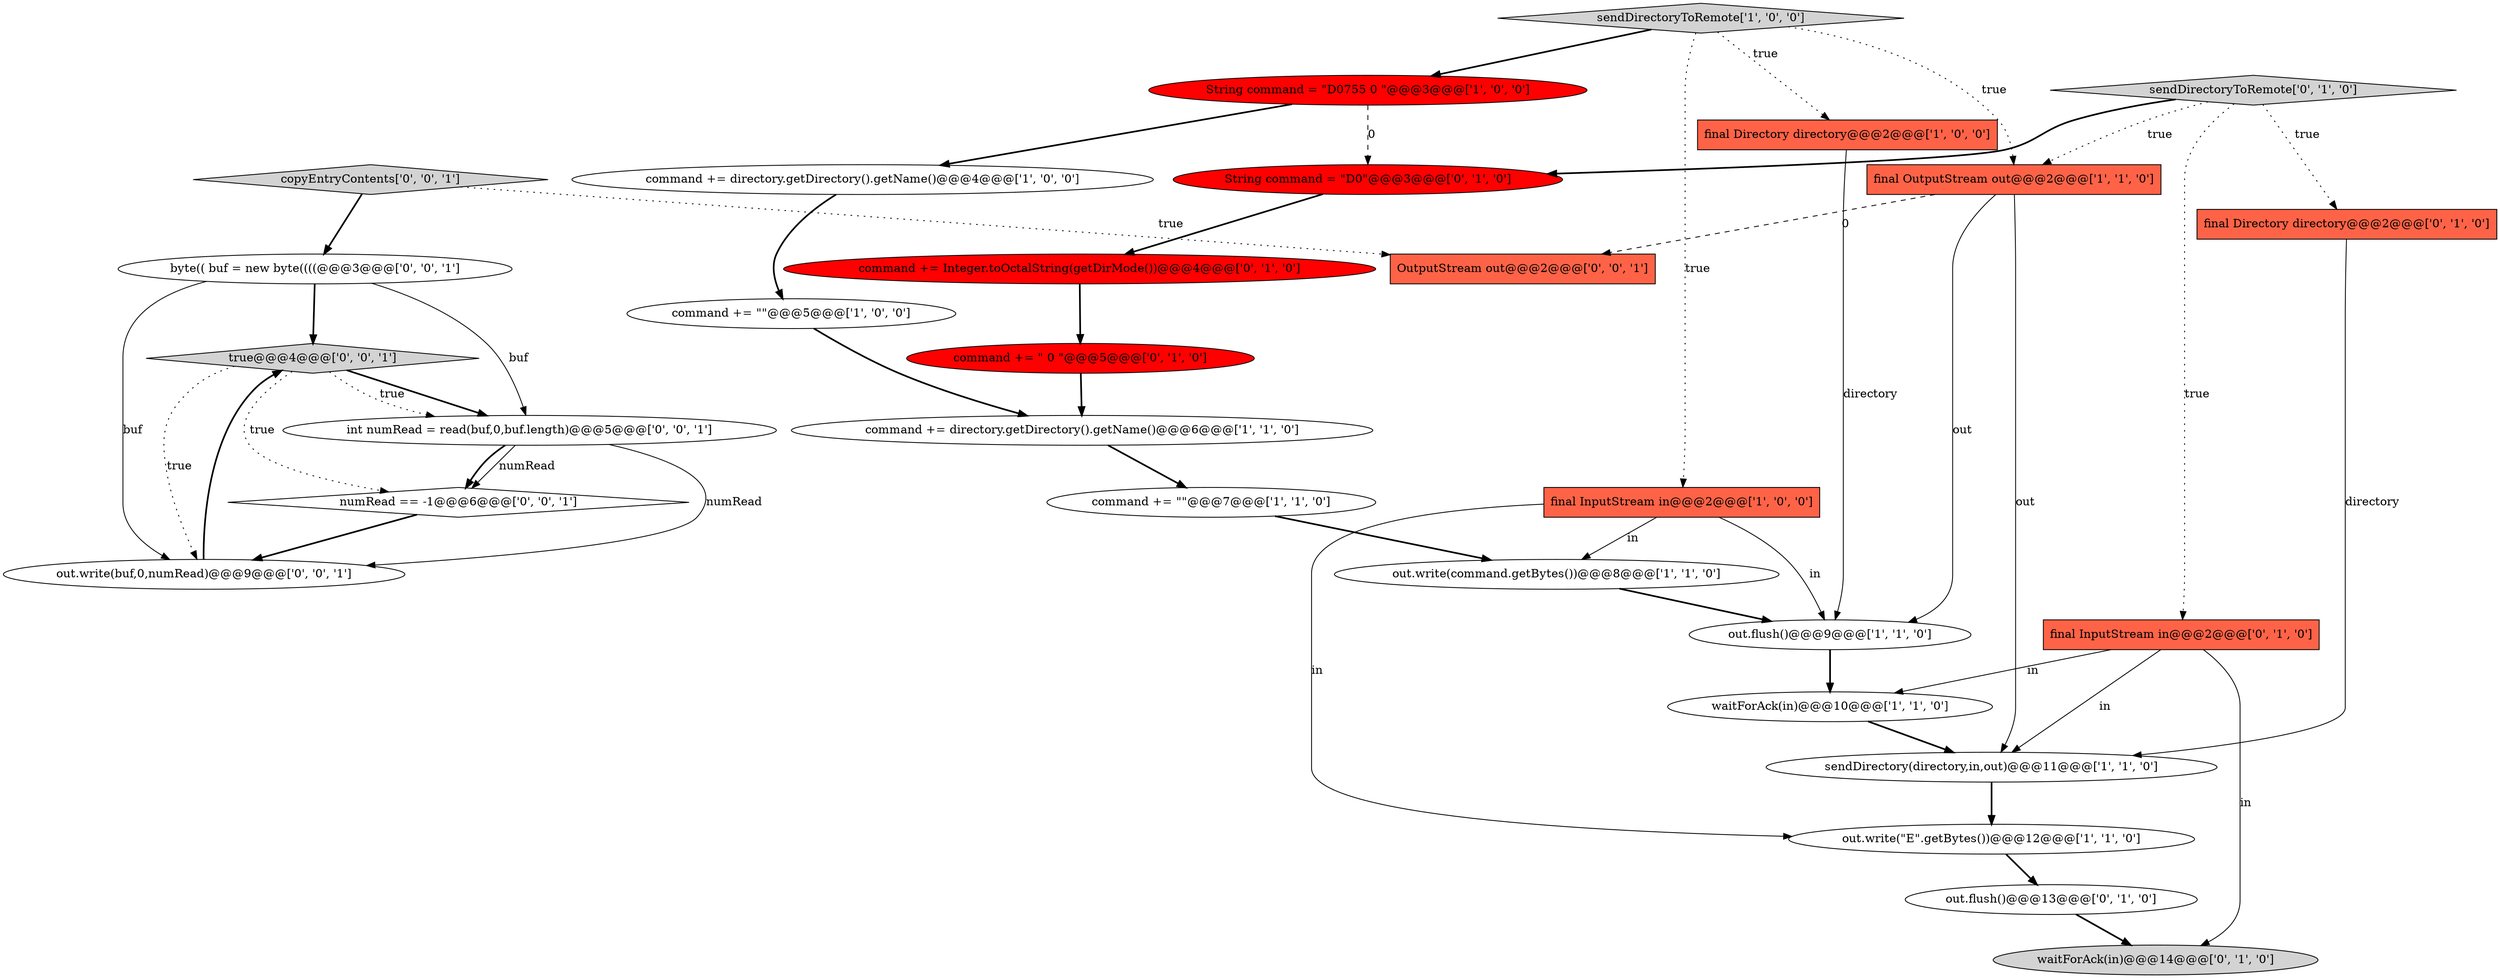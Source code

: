 digraph {
25 [style = filled, label = "copyEntryContents['0', '0', '1']", fillcolor = lightgray, shape = diamond image = "AAA0AAABBB3BBB"];
10 [style = filled, label = "String command = \"D0755 0 \"@@@3@@@['1', '0', '0']", fillcolor = red, shape = ellipse image = "AAA1AAABBB1BBB"];
7 [style = filled, label = "out.write(command.getBytes())@@@8@@@['1', '1', '0']", fillcolor = white, shape = ellipse image = "AAA0AAABBB1BBB"];
11 [style = filled, label = "final InputStream in@@@2@@@['1', '0', '0']", fillcolor = tomato, shape = box image = "AAA0AAABBB1BBB"];
22 [style = filled, label = "byte(( buf = new byte((((@@@3@@@['0', '0', '1']", fillcolor = white, shape = ellipse image = "AAA0AAABBB3BBB"];
24 [style = filled, label = "OutputStream out@@@2@@@['0', '0', '1']", fillcolor = tomato, shape = box image = "AAA0AAABBB3BBB"];
18 [style = filled, label = "command += \" 0 \"@@@5@@@['0', '1', '0']", fillcolor = red, shape = ellipse image = "AAA1AAABBB2BBB"];
6 [style = filled, label = "out.write(\"E\".getBytes())@@@12@@@['1', '1', '0']", fillcolor = white, shape = ellipse image = "AAA0AAABBB1BBB"];
17 [style = filled, label = "final InputStream in@@@2@@@['0', '1', '0']", fillcolor = tomato, shape = box image = "AAA0AAABBB2BBB"];
3 [style = filled, label = "command += \"\"@@@7@@@['1', '1', '0']", fillcolor = white, shape = ellipse image = "AAA0AAABBB1BBB"];
9 [style = filled, label = "command += directory.getDirectory().getName()@@@6@@@['1', '1', '0']", fillcolor = white, shape = ellipse image = "AAA0AAABBB1BBB"];
14 [style = filled, label = "sendDirectoryToRemote['0', '1', '0']", fillcolor = lightgray, shape = diamond image = "AAA0AAABBB2BBB"];
1 [style = filled, label = "command += directory.getDirectory().getName()@@@4@@@['1', '0', '0']", fillcolor = white, shape = ellipse image = "AAA0AAABBB1BBB"];
21 [style = filled, label = "out.flush()@@@13@@@['0', '1', '0']", fillcolor = white, shape = ellipse image = "AAA0AAABBB2BBB"];
23 [style = filled, label = "true@@@4@@@['0', '0', '1']", fillcolor = lightgray, shape = diamond image = "AAA0AAABBB3BBB"];
16 [style = filled, label = "waitForAck(in)@@@14@@@['0', '1', '0']", fillcolor = lightgray, shape = ellipse image = "AAA0AAABBB2BBB"];
15 [style = filled, label = "final Directory directory@@@2@@@['0', '1', '0']", fillcolor = tomato, shape = box image = "AAA0AAABBB2BBB"];
27 [style = filled, label = "out.write(buf,0,numRead)@@@9@@@['0', '0', '1']", fillcolor = white, shape = ellipse image = "AAA0AAABBB3BBB"];
28 [style = filled, label = "numRead == -1@@@6@@@['0', '0', '1']", fillcolor = white, shape = diamond image = "AAA0AAABBB3BBB"];
2 [style = filled, label = "out.flush()@@@9@@@['1', '1', '0']", fillcolor = white, shape = ellipse image = "AAA0AAABBB1BBB"];
19 [style = filled, label = "command += Integer.toOctalString(getDirMode())@@@4@@@['0', '1', '0']", fillcolor = red, shape = ellipse image = "AAA1AAABBB2BBB"];
26 [style = filled, label = "int numRead = read(buf,0,buf.length)@@@5@@@['0', '0', '1']", fillcolor = white, shape = ellipse image = "AAA0AAABBB3BBB"];
5 [style = filled, label = "final Directory directory@@@2@@@['1', '0', '0']", fillcolor = tomato, shape = box image = "AAA0AAABBB1BBB"];
20 [style = filled, label = "String command = \"D0\"@@@3@@@['0', '1', '0']", fillcolor = red, shape = ellipse image = "AAA1AAABBB2BBB"];
4 [style = filled, label = "sendDirectoryToRemote['1', '0', '0']", fillcolor = lightgray, shape = diamond image = "AAA0AAABBB1BBB"];
12 [style = filled, label = "final OutputStream out@@@2@@@['1', '1', '0']", fillcolor = tomato, shape = box image = "AAA0AAABBB1BBB"];
13 [style = filled, label = "sendDirectory(directory,in,out)@@@11@@@['1', '1', '0']", fillcolor = white, shape = ellipse image = "AAA0AAABBB1BBB"];
8 [style = filled, label = "command += \"\"@@@5@@@['1', '0', '0']", fillcolor = white, shape = ellipse image = "AAA0AAABBB1BBB"];
0 [style = filled, label = "waitForAck(in)@@@10@@@['1', '1', '0']", fillcolor = white, shape = ellipse image = "AAA0AAABBB1BBB"];
22->27 [style = solid, label="buf"];
4->10 [style = bold, label=""];
4->5 [style = dotted, label="true"];
19->18 [style = bold, label=""];
12->2 [style = solid, label="out"];
1->8 [style = bold, label=""];
0->13 [style = bold, label=""];
14->12 [style = dotted, label="true"];
25->22 [style = bold, label=""];
6->21 [style = bold, label=""];
23->28 [style = dotted, label="true"];
26->28 [style = solid, label="numRead"];
23->26 [style = bold, label=""];
4->11 [style = dotted, label="true"];
25->24 [style = dotted, label="true"];
17->0 [style = solid, label="in"];
17->13 [style = solid, label="in"];
11->2 [style = solid, label="in"];
17->16 [style = solid, label="in"];
22->23 [style = bold, label=""];
12->13 [style = solid, label="out"];
14->17 [style = dotted, label="true"];
14->15 [style = dotted, label="true"];
2->0 [style = bold, label=""];
23->26 [style = dotted, label="true"];
26->27 [style = solid, label="numRead"];
3->7 [style = bold, label=""];
11->6 [style = solid, label="in"];
7->2 [style = bold, label=""];
12->24 [style = dashed, label="0"];
14->20 [style = bold, label=""];
23->27 [style = dotted, label="true"];
8->9 [style = bold, label=""];
5->2 [style = solid, label="directory"];
18->9 [style = bold, label=""];
21->16 [style = bold, label=""];
9->3 [style = bold, label=""];
10->20 [style = dashed, label="0"];
11->7 [style = solid, label="in"];
27->23 [style = bold, label=""];
22->26 [style = solid, label="buf"];
26->28 [style = bold, label=""];
28->27 [style = bold, label=""];
13->6 [style = bold, label=""];
20->19 [style = bold, label=""];
10->1 [style = bold, label=""];
4->12 [style = dotted, label="true"];
15->13 [style = solid, label="directory"];
}
